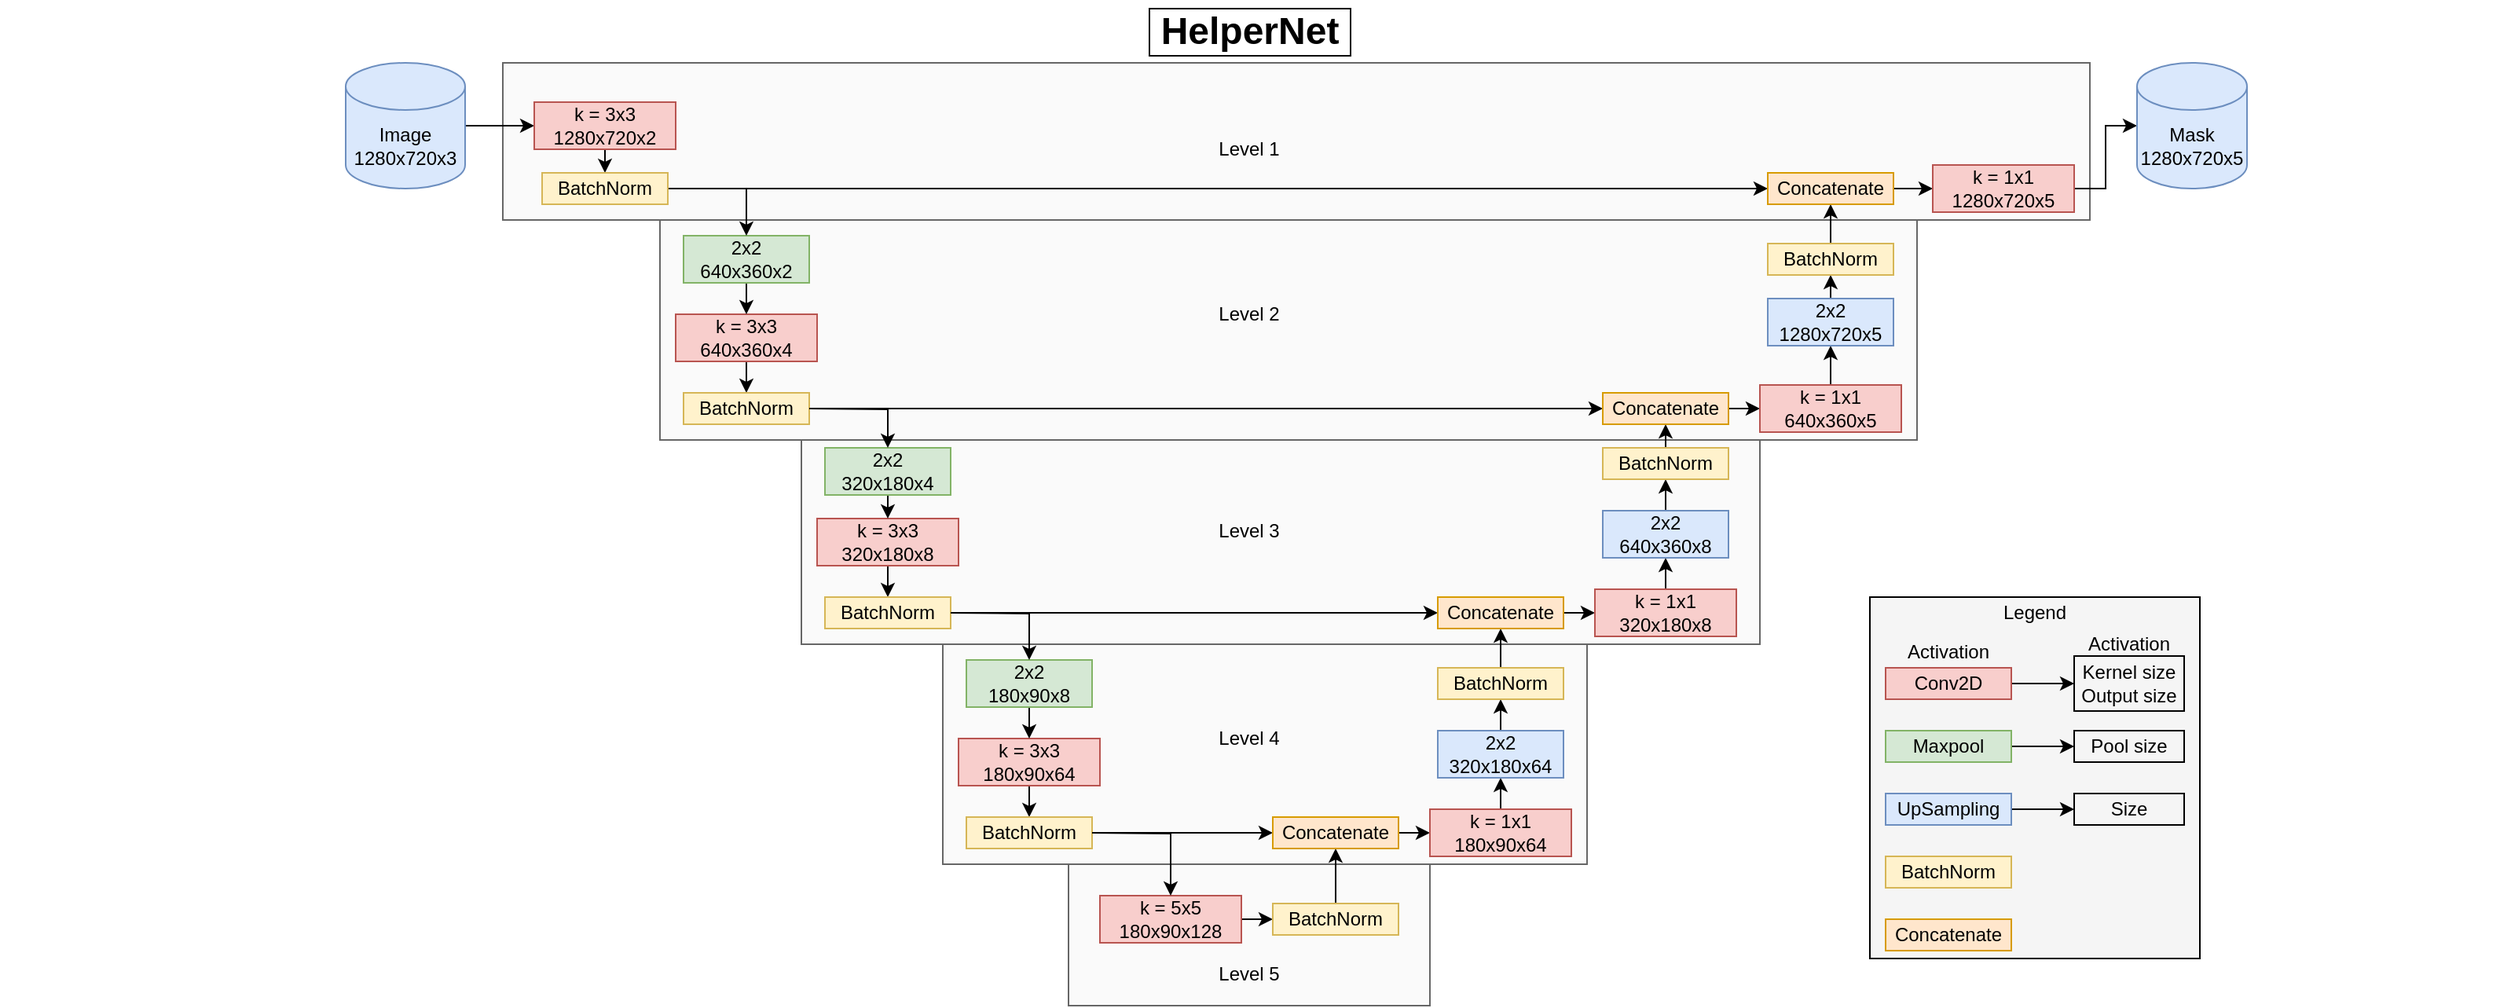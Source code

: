 <mxfile version="14.4.9" type="device"><diagram id="6I0OCvxSQrVGMHxT2VVA" name="Page-1"><mxGraphModel dx="2912" dy="1122" grid="1" gridSize="10" guides="1" tooltips="1" connect="1" arrows="1" fold="1" page="1" pageScale="1" pageWidth="850" pageHeight="1100" math="0" shadow="0"><root><mxCell id="0"/><mxCell id="1" parent="0"/><mxCell id="zMUbsbrOMQxn0PNhdTfW-115" value="" style="whiteSpace=wrap;html=1;strokeWidth=1;fontSize=14;strokeColor=#666666;fontColor=#333333;fillColor=#FAFAFA;" parent="1" vertex="1"><mxGeometry x="580" y="640" width="230" height="90" as="geometry"/></mxCell><mxCell id="zMUbsbrOMQxn0PNhdTfW-112" value="" style="whiteSpace=wrap;html=1;strokeWidth=1;fontSize=14;strokeColor=#666666;fontColor=#333333;fillColor=#FAFAFA;" parent="1" vertex="1"><mxGeometry x="500" y="500" width="410" height="140" as="geometry"/></mxCell><mxCell id="zMUbsbrOMQxn0PNhdTfW-111" value="" style="whiteSpace=wrap;html=1;strokeWidth=1;fontSize=14;strokeColor=#666666;fontColor=#333333;fillColor=#FAFAFA;" parent="1" vertex="1"><mxGeometry x="410" y="370" width="610" height="130" as="geometry"/></mxCell><mxCell id="zMUbsbrOMQxn0PNhdTfW-110" value="" style="whiteSpace=wrap;html=1;strokeWidth=1;fontSize=14;strokeColor=#666666;fontColor=#333333;fillColor=#FAFAFA;" parent="1" vertex="1"><mxGeometry x="320" y="230" width="800" height="140" as="geometry"/></mxCell><mxCell id="zMUbsbrOMQxn0PNhdTfW-106" value="" style="whiteSpace=wrap;html=1;strokeWidth=1;fontSize=14;strokeColor=#666666;fontColor=#333333;fillColor=#FAFAFA;" parent="1" vertex="1"><mxGeometry x="220" y="130" width="1010" height="100" as="geometry"/></mxCell><mxCell id="dKdSaXE48SgPbhcamS2K-32" value="" style="whiteSpace=wrap;html=1;strokeWidth=1;fillColor=#f5f5f5;fontSize=14;" parent="1" vertex="1"><mxGeometry x="1090" y="470" width="210" height="230" as="geometry"/></mxCell><mxCell id="dKdSaXE48SgPbhcamS2K-63" value="&lt;span style=&quot;background-color: rgb(255 , 255 , 255)&quot;&gt;&amp;nbsp;HelperNet&amp;nbsp;&lt;/span&gt;" style="text;strokeColor=none;html=1;fontSize=24;fontStyle=1;verticalAlign=middle;align=center;rounded=0;labelBorderColor=#000000;" parent="1" vertex="1"><mxGeometry x="-100" y="90" width="1590" height="40" as="geometry"/></mxCell><mxCell id="zMUbsbrOMQxn0PNhdTfW-20" style="edgeStyle=orthogonalEdgeStyle;rounded=0;orthogonalLoop=1;jettySize=auto;html=1;exitX=1;exitY=0.5;exitDx=0;exitDy=0;exitPerimeter=0;entryX=0;entryY=0.5;entryDx=0;entryDy=0;" parent="1" source="zMUbsbrOMQxn0PNhdTfW-1" target="zMUbsbrOMQxn0PNhdTfW-15" edge="1"><mxGeometry relative="1" as="geometry"/></mxCell><mxCell id="zMUbsbrOMQxn0PNhdTfW-1" value="Image&lt;br&gt;1280x720x3" style="shape=cylinder3;whiteSpace=wrap;html=1;boundedLbl=1;backgroundOutline=1;size=15;fillColor=#dae8fc;strokeColor=#6c8ebf;" parent="1" vertex="1"><mxGeometry x="120" y="130" width="76" height="80" as="geometry"/></mxCell><mxCell id="zMUbsbrOMQxn0PNhdTfW-102" style="edgeStyle=orthogonalEdgeStyle;rounded=0;orthogonalLoop=1;jettySize=auto;html=1;exitX=1;exitY=0.5;exitDx=0;exitDy=0;entryX=0;entryY=0.5;entryDx=0;entryDy=0;" parent="1" source="zMUbsbrOMQxn0PNhdTfW-11" target="zMUbsbrOMQxn0PNhdTfW-100" edge="1"><mxGeometry relative="1" as="geometry"/></mxCell><mxCell id="zMUbsbrOMQxn0PNhdTfW-11" value="Maxpool" style="rounded=0;whiteSpace=wrap;html=1;fillColor=#d5e8d4;strokeColor=#82b366;" parent="1" vertex="1"><mxGeometry x="1100" y="555" width="80" height="20" as="geometry"/></mxCell><mxCell id="zMUbsbrOMQxn0PNhdTfW-99" style="edgeStyle=orthogonalEdgeStyle;rounded=0;orthogonalLoop=1;jettySize=auto;html=1;exitX=1;exitY=0.5;exitDx=0;exitDy=0;entryX=0;entryY=0.5;entryDx=0;entryDy=0;" parent="1" source="zMUbsbrOMQxn0PNhdTfW-12" target="zMUbsbrOMQxn0PNhdTfW-98" edge="1"><mxGeometry relative="1" as="geometry"/></mxCell><mxCell id="zMUbsbrOMQxn0PNhdTfW-12" value="Conv2D" style="rounded=0;whiteSpace=wrap;html=1;fillColor=#f8cecc;strokeColor=#b85450;" parent="1" vertex="1"><mxGeometry x="1100" y="515" width="80" height="20" as="geometry"/></mxCell><mxCell id="zMUbsbrOMQxn0PNhdTfW-103" style="edgeStyle=orthogonalEdgeStyle;rounded=0;orthogonalLoop=1;jettySize=auto;html=1;exitX=1;exitY=0.5;exitDx=0;exitDy=0;entryX=0;entryY=0.5;entryDx=0;entryDy=0;" parent="1" source="zMUbsbrOMQxn0PNhdTfW-13" target="zMUbsbrOMQxn0PNhdTfW-101" edge="1"><mxGeometry relative="1" as="geometry"/></mxCell><mxCell id="zMUbsbrOMQxn0PNhdTfW-13" value="UpSampling" style="rounded=0;whiteSpace=wrap;html=1;fillColor=#dae8fc;strokeColor=#6c8ebf;" parent="1" vertex="1"><mxGeometry x="1100" y="595" width="80" height="20" as="geometry"/></mxCell><mxCell id="zMUbsbrOMQxn0PNhdTfW-24" style="edgeStyle=orthogonalEdgeStyle;rounded=0;orthogonalLoop=1;jettySize=auto;html=1;exitX=0.5;exitY=1;exitDx=0;exitDy=0;entryX=0.5;entryY=0;entryDx=0;entryDy=0;" parent="1" source="zMUbsbrOMQxn0PNhdTfW-15" target="zMUbsbrOMQxn0PNhdTfW-23" edge="1"><mxGeometry relative="1" as="geometry"/></mxCell><mxCell id="zMUbsbrOMQxn0PNhdTfW-15" value="k = 3x3&lt;br&gt;1280x720x2" style="rounded=0;whiteSpace=wrap;html=1;fillColor=#f8cecc;strokeColor=#b85450;" parent="1" vertex="1"><mxGeometry x="240" y="155" width="90" height="30" as="geometry"/></mxCell><mxCell id="zMUbsbrOMQxn0PNhdTfW-27" style="edgeStyle=orthogonalEdgeStyle;rounded=0;orthogonalLoop=1;jettySize=auto;html=1;exitX=0.5;exitY=1;exitDx=0;exitDy=0;entryX=0.5;entryY=0;entryDx=0;entryDy=0;" parent="1" source="zMUbsbrOMQxn0PNhdTfW-16" target="zMUbsbrOMQxn0PNhdTfW-26" edge="1"><mxGeometry relative="1" as="geometry"/></mxCell><mxCell id="zMUbsbrOMQxn0PNhdTfW-16" value="k = 3x3&lt;br&gt;640x360x4" style="rounded=0;whiteSpace=wrap;html=1;fillColor=#f8cecc;strokeColor=#b85450;" parent="1" vertex="1"><mxGeometry x="330" y="290" width="90" height="30" as="geometry"/></mxCell><mxCell id="zMUbsbrOMQxn0PNhdTfW-21" style="edgeStyle=orthogonalEdgeStyle;rounded=0;orthogonalLoop=1;jettySize=auto;html=1;exitX=0.5;exitY=1;exitDx=0;exitDy=0;entryX=0.5;entryY=0;entryDx=0;entryDy=0;" parent="1" source="zMUbsbrOMQxn0PNhdTfW-17" target="zMUbsbrOMQxn0PNhdTfW-16" edge="1"><mxGeometry relative="1" as="geometry"/></mxCell><mxCell id="zMUbsbrOMQxn0PNhdTfW-17" value="2x2&lt;br&gt;640x360x2" style="rounded=0;whiteSpace=wrap;html=1;fillColor=#d5e8d4;strokeColor=#82b366;" parent="1" vertex="1"><mxGeometry x="335" y="240" width="80" height="30" as="geometry"/></mxCell><mxCell id="zMUbsbrOMQxn0PNhdTfW-22" value="BatchNorm" style="rounded=0;whiteSpace=wrap;html=1;fillColor=#fff2cc;strokeColor=#d6b656;" parent="1" vertex="1"><mxGeometry x="1100" y="635" width="80" height="20" as="geometry"/></mxCell><mxCell id="zMUbsbrOMQxn0PNhdTfW-25" style="edgeStyle=orthogonalEdgeStyle;rounded=0;orthogonalLoop=1;jettySize=auto;html=1;exitX=1;exitY=0.5;exitDx=0;exitDy=0;entryX=0.5;entryY=0;entryDx=0;entryDy=0;" parent="1" source="zMUbsbrOMQxn0PNhdTfW-23" target="zMUbsbrOMQxn0PNhdTfW-17" edge="1"><mxGeometry relative="1" as="geometry"/></mxCell><mxCell id="zMUbsbrOMQxn0PNhdTfW-96" style="edgeStyle=orthogonalEdgeStyle;rounded=0;orthogonalLoop=1;jettySize=auto;html=1;exitX=1;exitY=0.5;exitDx=0;exitDy=0;entryX=0;entryY=0.5;entryDx=0;entryDy=0;" parent="1" source="zMUbsbrOMQxn0PNhdTfW-23" target="zMUbsbrOMQxn0PNhdTfW-81" edge="1"><mxGeometry relative="1" as="geometry"/></mxCell><mxCell id="zMUbsbrOMQxn0PNhdTfW-23" value="BatchNorm" style="rounded=0;whiteSpace=wrap;html=1;fillColor=#fff2cc;strokeColor=#d6b656;" parent="1" vertex="1"><mxGeometry x="245" y="200" width="80" height="20" as="geometry"/></mxCell><mxCell id="zMUbsbrOMQxn0PNhdTfW-93" style="edgeStyle=orthogonalEdgeStyle;rounded=0;orthogonalLoop=1;jettySize=auto;html=1;exitX=1;exitY=0.5;exitDx=0;exitDy=0;entryX=0;entryY=0.5;entryDx=0;entryDy=0;" parent="1" source="zMUbsbrOMQxn0PNhdTfW-26" target="zMUbsbrOMQxn0PNhdTfW-75" edge="1"><mxGeometry relative="1" as="geometry"/></mxCell><mxCell id="zMUbsbrOMQxn0PNhdTfW-26" value="BatchNorm" style="rounded=0;whiteSpace=wrap;html=1;fillColor=#fff2cc;strokeColor=#d6b656;" parent="1" vertex="1"><mxGeometry x="335" y="340" width="80" height="20" as="geometry"/></mxCell><mxCell id="zMUbsbrOMQxn0PNhdTfW-28" style="edgeStyle=orthogonalEdgeStyle;rounded=0;orthogonalLoop=1;jettySize=auto;html=1;exitX=0.5;exitY=1;exitDx=0;exitDy=0;entryX=0.5;entryY=0;entryDx=0;entryDy=0;" parent="1" source="zMUbsbrOMQxn0PNhdTfW-29" target="zMUbsbrOMQxn0PNhdTfW-33" edge="1"><mxGeometry relative="1" as="geometry"/></mxCell><mxCell id="zMUbsbrOMQxn0PNhdTfW-29" value="k = 3x3&lt;br&gt;320x180x8" style="rounded=0;whiteSpace=wrap;html=1;fillColor=#f8cecc;strokeColor=#b85450;" parent="1" vertex="1"><mxGeometry x="420" y="420" width="90" height="30" as="geometry"/></mxCell><mxCell id="zMUbsbrOMQxn0PNhdTfW-30" style="edgeStyle=orthogonalEdgeStyle;rounded=0;orthogonalLoop=1;jettySize=auto;html=1;exitX=0.5;exitY=1;exitDx=0;exitDy=0;entryX=0.5;entryY=0;entryDx=0;entryDy=0;" parent="1" source="zMUbsbrOMQxn0PNhdTfW-31" target="zMUbsbrOMQxn0PNhdTfW-29" edge="1"><mxGeometry relative="1" as="geometry"/></mxCell><mxCell id="zMUbsbrOMQxn0PNhdTfW-31" value="2x2&lt;br&gt;320x180x4" style="rounded=0;whiteSpace=wrap;html=1;fillColor=#d5e8d4;strokeColor=#82b366;" parent="1" vertex="1"><mxGeometry x="425" y="375" width="80" height="30" as="geometry"/></mxCell><mxCell id="zMUbsbrOMQxn0PNhdTfW-32" style="edgeStyle=orthogonalEdgeStyle;rounded=0;orthogonalLoop=1;jettySize=auto;html=1;exitX=1;exitY=0.5;exitDx=0;exitDy=0;entryX=0.5;entryY=0;entryDx=0;entryDy=0;" parent="1" target="zMUbsbrOMQxn0PNhdTfW-31" edge="1"><mxGeometry relative="1" as="geometry"><mxPoint x="415" y="350" as="sourcePoint"/></mxGeometry></mxCell><mxCell id="zMUbsbrOMQxn0PNhdTfW-91" style="edgeStyle=orthogonalEdgeStyle;rounded=0;orthogonalLoop=1;jettySize=auto;html=1;exitX=1;exitY=0.5;exitDx=0;exitDy=0;entryX=0;entryY=0.5;entryDx=0;entryDy=0;" parent="1" source="zMUbsbrOMQxn0PNhdTfW-33" target="zMUbsbrOMQxn0PNhdTfW-68" edge="1"><mxGeometry relative="1" as="geometry"/></mxCell><mxCell id="zMUbsbrOMQxn0PNhdTfW-33" value="BatchNorm" style="rounded=0;whiteSpace=wrap;html=1;fillColor=#fff2cc;strokeColor=#d6b656;" parent="1" vertex="1"><mxGeometry x="425" y="470" width="80" height="20" as="geometry"/></mxCell><mxCell id="zMUbsbrOMQxn0PNhdTfW-34" style="edgeStyle=orthogonalEdgeStyle;rounded=0;orthogonalLoop=1;jettySize=auto;html=1;exitX=0.5;exitY=1;exitDx=0;exitDy=0;entryX=0.5;entryY=0;entryDx=0;entryDy=0;" parent="1" source="zMUbsbrOMQxn0PNhdTfW-35" target="zMUbsbrOMQxn0PNhdTfW-39" edge="1"><mxGeometry relative="1" as="geometry"/></mxCell><mxCell id="zMUbsbrOMQxn0PNhdTfW-35" value="k = 3x3&lt;br&gt;180x90x64" style="rounded=0;whiteSpace=wrap;html=1;fillColor=#f8cecc;strokeColor=#b85450;" parent="1" vertex="1"><mxGeometry x="510" y="560" width="90" height="30" as="geometry"/></mxCell><mxCell id="zMUbsbrOMQxn0PNhdTfW-36" style="edgeStyle=orthogonalEdgeStyle;rounded=0;orthogonalLoop=1;jettySize=auto;html=1;exitX=0.5;exitY=1;exitDx=0;exitDy=0;entryX=0.5;entryY=0;entryDx=0;entryDy=0;" parent="1" source="zMUbsbrOMQxn0PNhdTfW-37" target="zMUbsbrOMQxn0PNhdTfW-35" edge="1"><mxGeometry relative="1" as="geometry"/></mxCell><mxCell id="zMUbsbrOMQxn0PNhdTfW-37" value="2x2&lt;br&gt;180x90x8" style="rounded=0;whiteSpace=wrap;html=1;fillColor=#d5e8d4;strokeColor=#82b366;" parent="1" vertex="1"><mxGeometry x="515" y="510" width="80" height="30" as="geometry"/></mxCell><mxCell id="zMUbsbrOMQxn0PNhdTfW-38" style="edgeStyle=orthogonalEdgeStyle;rounded=0;orthogonalLoop=1;jettySize=auto;html=1;exitX=1;exitY=0.5;exitDx=0;exitDy=0;entryX=0.5;entryY=0;entryDx=0;entryDy=0;" parent="1" target="zMUbsbrOMQxn0PNhdTfW-37" edge="1"><mxGeometry relative="1" as="geometry"><mxPoint x="505" y="480" as="sourcePoint"/></mxGeometry></mxCell><mxCell id="zMUbsbrOMQxn0PNhdTfW-92" style="edgeStyle=orthogonalEdgeStyle;rounded=0;orthogonalLoop=1;jettySize=auto;html=1;exitX=1;exitY=0.5;exitDx=0;exitDy=0;entryX=0;entryY=0.5;entryDx=0;entryDy=0;" parent="1" source="zMUbsbrOMQxn0PNhdTfW-39" target="zMUbsbrOMQxn0PNhdTfW-48" edge="1"><mxGeometry relative="1" as="geometry"/></mxCell><mxCell id="zMUbsbrOMQxn0PNhdTfW-39" value="BatchNorm" style="rounded=0;whiteSpace=wrap;html=1;fillColor=#fff2cc;strokeColor=#d6b656;" parent="1" vertex="1"><mxGeometry x="515" y="610" width="80" height="20" as="geometry"/></mxCell><mxCell id="zMUbsbrOMQxn0PNhdTfW-46" style="edgeStyle=orthogonalEdgeStyle;rounded=0;orthogonalLoop=1;jettySize=auto;html=1;exitX=1;exitY=0.5;exitDx=0;exitDy=0;entryX=0;entryY=0.5;entryDx=0;entryDy=0;" parent="1" source="zMUbsbrOMQxn0PNhdTfW-41" target="zMUbsbrOMQxn0PNhdTfW-45" edge="1"><mxGeometry relative="1" as="geometry"/></mxCell><mxCell id="zMUbsbrOMQxn0PNhdTfW-41" value="k = 5x5&lt;br&gt;180x90x128" style="rounded=0;whiteSpace=wrap;html=1;fillColor=#f8cecc;strokeColor=#b85450;" parent="1" vertex="1"><mxGeometry x="600" y="660" width="90" height="30" as="geometry"/></mxCell><mxCell id="zMUbsbrOMQxn0PNhdTfW-44" style="edgeStyle=orthogonalEdgeStyle;rounded=0;orthogonalLoop=1;jettySize=auto;html=1;exitX=1;exitY=0.5;exitDx=0;exitDy=0;entryX=0.5;entryY=0;entryDx=0;entryDy=0;" parent="1" target="zMUbsbrOMQxn0PNhdTfW-41" edge="1"><mxGeometry relative="1" as="geometry"><mxPoint x="595" y="620" as="sourcePoint"/><mxPoint x="645" y="640" as="targetPoint"/></mxGeometry></mxCell><mxCell id="zMUbsbrOMQxn0PNhdTfW-66" style="edgeStyle=orthogonalEdgeStyle;rounded=0;orthogonalLoop=1;jettySize=auto;html=1;exitX=0.5;exitY=0;exitDx=0;exitDy=0;entryX=0.5;entryY=1;entryDx=0;entryDy=0;" parent="1" source="zMUbsbrOMQxn0PNhdTfW-45" target="zMUbsbrOMQxn0PNhdTfW-48" edge="1"><mxGeometry relative="1" as="geometry"/></mxCell><mxCell id="zMUbsbrOMQxn0PNhdTfW-45" value="BatchNorm" style="rounded=0;whiteSpace=wrap;html=1;fillColor=#fff2cc;strokeColor=#d6b656;" parent="1" vertex="1"><mxGeometry x="710" y="665" width="80" height="20" as="geometry"/></mxCell><mxCell id="zMUbsbrOMQxn0PNhdTfW-47" value="Concatenate" style="rounded=0;whiteSpace=wrap;html=1;fillColor=#ffe6cc;strokeColor=#d79b00;" parent="1" vertex="1"><mxGeometry x="1100" y="675" width="80" height="20" as="geometry"/></mxCell><mxCell id="zMUbsbrOMQxn0PNhdTfW-56" style="edgeStyle=orthogonalEdgeStyle;rounded=0;orthogonalLoop=1;jettySize=auto;html=1;exitX=1;exitY=0.5;exitDx=0;exitDy=0;entryX=0;entryY=0.5;entryDx=0;entryDy=0;" parent="1" source="zMUbsbrOMQxn0PNhdTfW-48" target="zMUbsbrOMQxn0PNhdTfW-50" edge="1"><mxGeometry relative="1" as="geometry"/></mxCell><mxCell id="zMUbsbrOMQxn0PNhdTfW-48" value="Concatenate" style="rounded=0;whiteSpace=wrap;html=1;fillColor=#ffe6cc;strokeColor=#d79b00;" parent="1" vertex="1"><mxGeometry x="710" y="610" width="80" height="20" as="geometry"/></mxCell><mxCell id="zMUbsbrOMQxn0PNhdTfW-57" style="edgeStyle=orthogonalEdgeStyle;rounded=0;orthogonalLoop=1;jettySize=auto;html=1;exitX=0.5;exitY=0;exitDx=0;exitDy=0;entryX=0.5;entryY=1;entryDx=0;entryDy=0;" parent="1" source="zMUbsbrOMQxn0PNhdTfW-50" target="zMUbsbrOMQxn0PNhdTfW-52" edge="1"><mxGeometry relative="1" as="geometry"/></mxCell><mxCell id="zMUbsbrOMQxn0PNhdTfW-50" value="k = 1x1&lt;br&gt;180x90x64" style="rounded=0;whiteSpace=wrap;html=1;fillColor=#f8cecc;strokeColor=#b85450;" parent="1" vertex="1"><mxGeometry x="810" y="605" width="90" height="30" as="geometry"/></mxCell><mxCell id="zMUbsbrOMQxn0PNhdTfW-58" style="edgeStyle=orthogonalEdgeStyle;rounded=0;orthogonalLoop=1;jettySize=auto;html=1;exitX=0.5;exitY=0;exitDx=0;exitDy=0;entryX=0.5;entryY=1;entryDx=0;entryDy=0;" parent="1" source="zMUbsbrOMQxn0PNhdTfW-52" target="zMUbsbrOMQxn0PNhdTfW-54" edge="1"><mxGeometry relative="1" as="geometry"/></mxCell><mxCell id="zMUbsbrOMQxn0PNhdTfW-52" value="2x2&lt;br&gt;320x180x64" style="rounded=0;whiteSpace=wrap;html=1;fillColor=#dae8fc;strokeColor=#6c8ebf;" parent="1" vertex="1"><mxGeometry x="815" y="555" width="80" height="30" as="geometry"/></mxCell><mxCell id="zMUbsbrOMQxn0PNhdTfW-85" style="edgeStyle=orthogonalEdgeStyle;rounded=0;orthogonalLoop=1;jettySize=auto;html=1;exitX=0.5;exitY=0;exitDx=0;exitDy=0;entryX=0.5;entryY=1;entryDx=0;entryDy=0;" parent="1" source="zMUbsbrOMQxn0PNhdTfW-54" target="zMUbsbrOMQxn0PNhdTfW-68" edge="1"><mxGeometry relative="1" as="geometry"/></mxCell><mxCell id="zMUbsbrOMQxn0PNhdTfW-54" value="BatchNorm" style="rounded=0;whiteSpace=wrap;html=1;fillColor=#fff2cc;strokeColor=#d6b656;" parent="1" vertex="1"><mxGeometry x="815" y="515" width="80" height="20" as="geometry"/></mxCell><mxCell id="zMUbsbrOMQxn0PNhdTfW-114" style="edgeStyle=orthogonalEdgeStyle;rounded=0;orthogonalLoop=1;jettySize=auto;html=1;exitX=1;exitY=0.5;exitDx=0;exitDy=0;entryX=0;entryY=0.5;entryDx=0;entryDy=0;" parent="1" source="zMUbsbrOMQxn0PNhdTfW-68" target="zMUbsbrOMQxn0PNhdTfW-70" edge="1"><mxGeometry relative="1" as="geometry"/></mxCell><mxCell id="zMUbsbrOMQxn0PNhdTfW-68" value="Concatenate" style="rounded=0;whiteSpace=wrap;html=1;fillColor=#ffe6cc;strokeColor=#d79b00;" parent="1" vertex="1"><mxGeometry x="815" y="470" width="80" height="20" as="geometry"/></mxCell><mxCell id="zMUbsbrOMQxn0PNhdTfW-69" style="edgeStyle=orthogonalEdgeStyle;rounded=0;orthogonalLoop=1;jettySize=auto;html=1;exitX=0.5;exitY=0;exitDx=0;exitDy=0;entryX=0.5;entryY=1;entryDx=0;entryDy=0;" parent="1" source="zMUbsbrOMQxn0PNhdTfW-70" target="zMUbsbrOMQxn0PNhdTfW-72" edge="1"><mxGeometry relative="1" as="geometry"/></mxCell><mxCell id="zMUbsbrOMQxn0PNhdTfW-70" value="k = 1x1&lt;br&gt;320x180x8" style="rounded=0;whiteSpace=wrap;html=1;fillColor=#f8cecc;strokeColor=#b85450;" parent="1" vertex="1"><mxGeometry x="915" y="465" width="90" height="30" as="geometry"/></mxCell><mxCell id="zMUbsbrOMQxn0PNhdTfW-71" style="edgeStyle=orthogonalEdgeStyle;rounded=0;orthogonalLoop=1;jettySize=auto;html=1;exitX=0.5;exitY=0;exitDx=0;exitDy=0;entryX=0.5;entryY=1;entryDx=0;entryDy=0;" parent="1" source="zMUbsbrOMQxn0PNhdTfW-72" target="zMUbsbrOMQxn0PNhdTfW-73" edge="1"><mxGeometry relative="1" as="geometry"/></mxCell><mxCell id="zMUbsbrOMQxn0PNhdTfW-72" value="2x2&lt;br&gt;640x360x8" style="rounded=0;whiteSpace=wrap;html=1;fillColor=#dae8fc;strokeColor=#6c8ebf;" parent="1" vertex="1"><mxGeometry x="920" y="415" width="80" height="30" as="geometry"/></mxCell><mxCell id="zMUbsbrOMQxn0PNhdTfW-86" style="edgeStyle=orthogonalEdgeStyle;rounded=0;orthogonalLoop=1;jettySize=auto;html=1;exitX=0.5;exitY=0;exitDx=0;exitDy=0;entryX=0.5;entryY=1;entryDx=0;entryDy=0;" parent="1" source="zMUbsbrOMQxn0PNhdTfW-73" target="zMUbsbrOMQxn0PNhdTfW-75" edge="1"><mxGeometry relative="1" as="geometry"/></mxCell><mxCell id="zMUbsbrOMQxn0PNhdTfW-73" value="BatchNorm" style="rounded=0;whiteSpace=wrap;html=1;fillColor=#fff2cc;strokeColor=#d6b656;" parent="1" vertex="1"><mxGeometry x="920" y="375" width="80" height="20" as="geometry"/></mxCell><mxCell id="zMUbsbrOMQxn0PNhdTfW-95" style="edgeStyle=orthogonalEdgeStyle;rounded=0;orthogonalLoop=1;jettySize=auto;html=1;exitX=1;exitY=0.5;exitDx=0;exitDy=0;entryX=0;entryY=0.5;entryDx=0;entryDy=0;" parent="1" source="zMUbsbrOMQxn0PNhdTfW-75" target="zMUbsbrOMQxn0PNhdTfW-77" edge="1"><mxGeometry relative="1" as="geometry"/></mxCell><mxCell id="zMUbsbrOMQxn0PNhdTfW-75" value="Concatenate" style="rounded=0;whiteSpace=wrap;html=1;fillColor=#ffe6cc;strokeColor=#d79b00;" parent="1" vertex="1"><mxGeometry x="920" y="340" width="80" height="20" as="geometry"/></mxCell><mxCell id="zMUbsbrOMQxn0PNhdTfW-76" style="edgeStyle=orthogonalEdgeStyle;rounded=0;orthogonalLoop=1;jettySize=auto;html=1;exitX=0.5;exitY=0;exitDx=0;exitDy=0;entryX=0.5;entryY=1;entryDx=0;entryDy=0;" parent="1" source="zMUbsbrOMQxn0PNhdTfW-77" target="zMUbsbrOMQxn0PNhdTfW-79" edge="1"><mxGeometry relative="1" as="geometry"/></mxCell><mxCell id="zMUbsbrOMQxn0PNhdTfW-77" value="k = 1x1&lt;br&gt;640x360x5" style="rounded=0;whiteSpace=wrap;html=1;fillColor=#f8cecc;strokeColor=#b85450;" parent="1" vertex="1"><mxGeometry x="1020" y="335" width="90" height="30" as="geometry"/></mxCell><mxCell id="zMUbsbrOMQxn0PNhdTfW-78" style="edgeStyle=orthogonalEdgeStyle;rounded=0;orthogonalLoop=1;jettySize=auto;html=1;exitX=0.5;exitY=0;exitDx=0;exitDy=0;entryX=0.5;entryY=1;entryDx=0;entryDy=0;" parent="1" source="zMUbsbrOMQxn0PNhdTfW-79" target="zMUbsbrOMQxn0PNhdTfW-80" edge="1"><mxGeometry relative="1" as="geometry"/></mxCell><mxCell id="zMUbsbrOMQxn0PNhdTfW-79" value="2x2&lt;br&gt;1280x720x5" style="rounded=0;whiteSpace=wrap;html=1;fillColor=#dae8fc;strokeColor=#6c8ebf;" parent="1" vertex="1"><mxGeometry x="1025" y="280" width="80" height="30" as="geometry"/></mxCell><mxCell id="zMUbsbrOMQxn0PNhdTfW-87" style="edgeStyle=orthogonalEdgeStyle;rounded=0;orthogonalLoop=1;jettySize=auto;html=1;exitX=0.5;exitY=0;exitDx=0;exitDy=0;entryX=0.5;entryY=1;entryDx=0;entryDy=0;" parent="1" source="zMUbsbrOMQxn0PNhdTfW-80" target="zMUbsbrOMQxn0PNhdTfW-81" edge="1"><mxGeometry relative="1" as="geometry"/></mxCell><mxCell id="zMUbsbrOMQxn0PNhdTfW-80" value="BatchNorm" style="rounded=0;whiteSpace=wrap;html=1;fillColor=#fff2cc;strokeColor=#d6b656;" parent="1" vertex="1"><mxGeometry x="1025" y="245" width="80" height="20" as="geometry"/></mxCell><mxCell id="zMUbsbrOMQxn0PNhdTfW-108" style="edgeStyle=orthogonalEdgeStyle;rounded=0;orthogonalLoop=1;jettySize=auto;html=1;exitX=1;exitY=0.5;exitDx=0;exitDy=0;entryX=0;entryY=0.5;entryDx=0;entryDy=0;" parent="1" source="zMUbsbrOMQxn0PNhdTfW-81" target="zMUbsbrOMQxn0PNhdTfW-82" edge="1"><mxGeometry relative="1" as="geometry"/></mxCell><mxCell id="zMUbsbrOMQxn0PNhdTfW-81" value="Concatenate" style="rounded=0;whiteSpace=wrap;html=1;fillColor=#ffe6cc;strokeColor=#d79b00;" parent="1" vertex="1"><mxGeometry x="1025" y="200" width="80" height="20" as="geometry"/></mxCell><mxCell id="zMUbsbrOMQxn0PNhdTfW-107" style="edgeStyle=orthogonalEdgeStyle;rounded=0;orthogonalLoop=1;jettySize=auto;html=1;exitX=1;exitY=0.5;exitDx=0;exitDy=0;entryX=0;entryY=0.5;entryDx=0;entryDy=0;entryPerimeter=0;" parent="1" source="zMUbsbrOMQxn0PNhdTfW-82" target="zMUbsbrOMQxn0PNhdTfW-84" edge="1"><mxGeometry relative="1" as="geometry"/></mxCell><mxCell id="zMUbsbrOMQxn0PNhdTfW-82" value="k = 1x1&lt;br&gt;1280x720x5" style="rounded=0;whiteSpace=wrap;html=1;fillColor=#f8cecc;strokeColor=#b85450;" parent="1" vertex="1"><mxGeometry x="1130" y="195" width="90" height="30" as="geometry"/></mxCell><mxCell id="zMUbsbrOMQxn0PNhdTfW-84" value="Mask&lt;br&gt;1280x720x5" style="shape=cylinder3;whiteSpace=wrap;html=1;boundedLbl=1;backgroundOutline=1;size=15;fillColor=#dae8fc;strokeColor=#6c8ebf;" parent="1" vertex="1"><mxGeometry x="1260" y="130" width="70" height="80" as="geometry"/></mxCell><mxCell id="zMUbsbrOMQxn0PNhdTfW-97" value="Activation" style="text;html=1;strokeColor=none;fillColor=none;align=center;verticalAlign=middle;whiteSpace=wrap;rounded=0;" parent="1" vertex="1"><mxGeometry x="1120" y="495" width="40" height="20" as="geometry"/></mxCell><mxCell id="zMUbsbrOMQxn0PNhdTfW-98" value="Kernel size&lt;br&gt;Output size" style="text;html=1;fillColor=none;align=center;verticalAlign=middle;whiteSpace=wrap;rounded=0;strokeColor=#000000;" parent="1" vertex="1"><mxGeometry x="1220" y="507.5" width="70" height="35" as="geometry"/></mxCell><mxCell id="zMUbsbrOMQxn0PNhdTfW-100" value="Pool size" style="text;html=1;fillColor=none;align=center;verticalAlign=middle;whiteSpace=wrap;rounded=0;strokeColor=#000000;" parent="1" vertex="1"><mxGeometry x="1220" y="555" width="70" height="20" as="geometry"/></mxCell><mxCell id="zMUbsbrOMQxn0PNhdTfW-101" value="Size" style="text;html=1;align=center;verticalAlign=middle;whiteSpace=wrap;rounded=0;strokeColor=#000000;" parent="1" vertex="1"><mxGeometry x="1220" y="595" width="70" height="20" as="geometry"/></mxCell><mxCell id="zMUbsbrOMQxn0PNhdTfW-104" value="Activation" style="text;html=1;strokeColor=none;fillColor=none;align=center;verticalAlign=middle;whiteSpace=wrap;rounded=0;" parent="1" vertex="1"><mxGeometry x="1235" y="490" width="40" height="20" as="geometry"/></mxCell><mxCell id="zMUbsbrOMQxn0PNhdTfW-105" value="Legend" style="text;html=1;strokeColor=none;fillColor=none;align=center;verticalAlign=middle;whiteSpace=wrap;rounded=0;" parent="1" vertex="1"><mxGeometry x="1175" y="470" width="40" height="20" as="geometry"/></mxCell><mxCell id="zMUbsbrOMQxn0PNhdTfW-116" value="Level 1" style="text;html=1;strokeColor=none;fillColor=none;align=center;verticalAlign=middle;whiteSpace=wrap;rounded=0;" parent="1" vertex="1"><mxGeometry x="655" y="175" width="80" height="20" as="geometry"/></mxCell><mxCell id="zMUbsbrOMQxn0PNhdTfW-117" value="Level 2" style="text;html=1;strokeColor=none;fillColor=none;align=center;verticalAlign=middle;whiteSpace=wrap;rounded=0;" parent="1" vertex="1"><mxGeometry x="655" y="280" width="80" height="20" as="geometry"/></mxCell><mxCell id="zMUbsbrOMQxn0PNhdTfW-118" value="Level 3" style="text;html=1;strokeColor=none;fillColor=none;align=center;verticalAlign=middle;whiteSpace=wrap;rounded=0;" parent="1" vertex="1"><mxGeometry x="655" y="417.5" width="80" height="20" as="geometry"/></mxCell><mxCell id="zMUbsbrOMQxn0PNhdTfW-119" value="Level 4" style="text;html=1;strokeColor=none;fillColor=none;align=center;verticalAlign=middle;whiteSpace=wrap;rounded=0;" parent="1" vertex="1"><mxGeometry x="655" y="550" width="80" height="20" as="geometry"/></mxCell><mxCell id="zMUbsbrOMQxn0PNhdTfW-120" value="Level 5" style="text;html=1;strokeColor=none;fillColor=none;align=center;verticalAlign=middle;whiteSpace=wrap;rounded=0;" parent="1" vertex="1"><mxGeometry x="655" y="700" width="80" height="20" as="geometry"/></mxCell></root></mxGraphModel></diagram></mxfile>